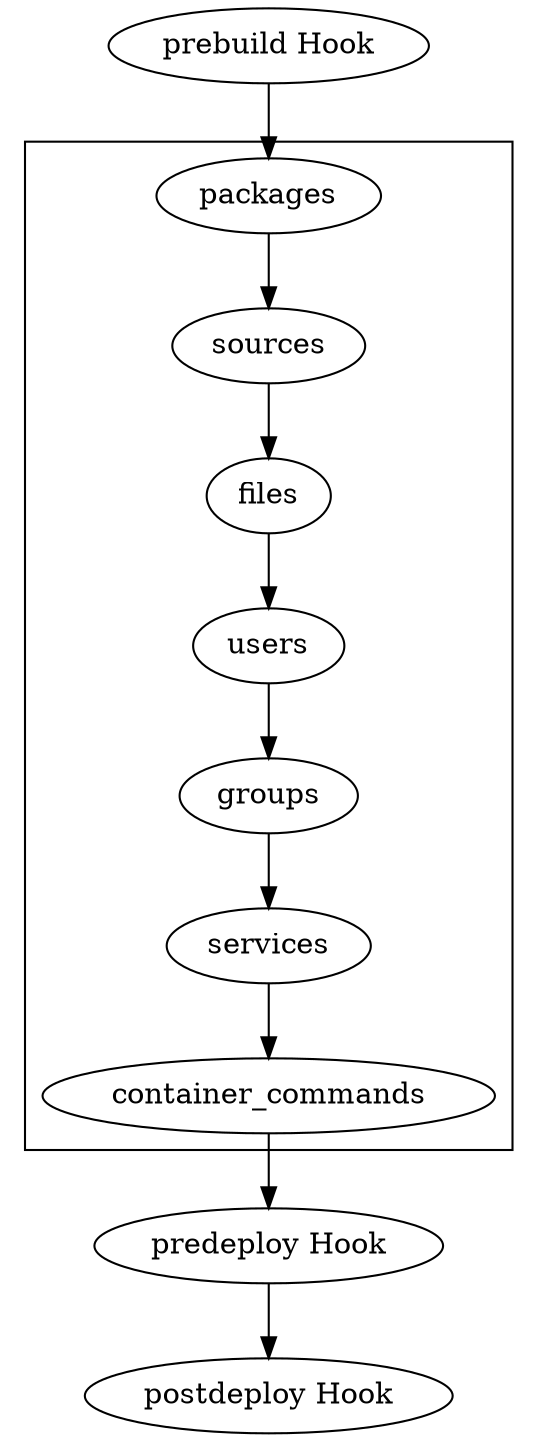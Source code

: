 digraph eb {
  prebuild[label="prebuild Hook"]
  subgraph cluster_eb_customizations {
    packages
    sources
    files
    users
    groups
    services
    container_commands
    packages -> sources
    sources -> files
    files -> users
    users -> groups
    groups -> services
    services -> container_commands
  }
  predeploy[label="predeploy Hook"]
  postdeploy[label="postdeploy Hook"]
  prebuild -> packages
  container_commands -> predeploy
  predeploy -> postdeploy
}